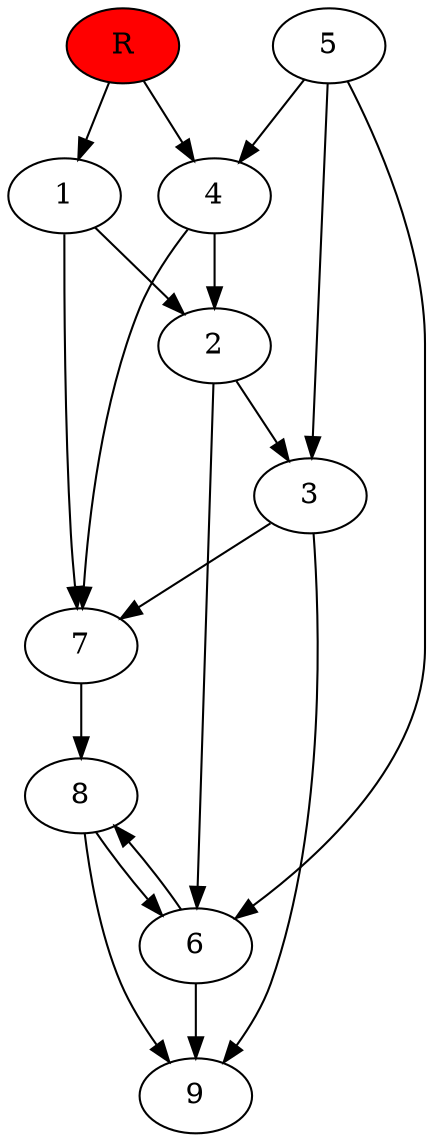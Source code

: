 digraph prb11253 {
	1
	2
	3
	4
	5
	6
	7
	8
	R [fillcolor="#ff0000" style=filled]
	1 -> 2
	1 -> 7
	2 -> 3
	2 -> 6
	3 -> 7
	3 -> 9
	4 -> 2
	4 -> 7
	5 -> 3
	5 -> 4
	5 -> 6
	6 -> 8
	6 -> 9
	7 -> 8
	8 -> 6
	8 -> 9
	R -> 1
	R -> 4
}
